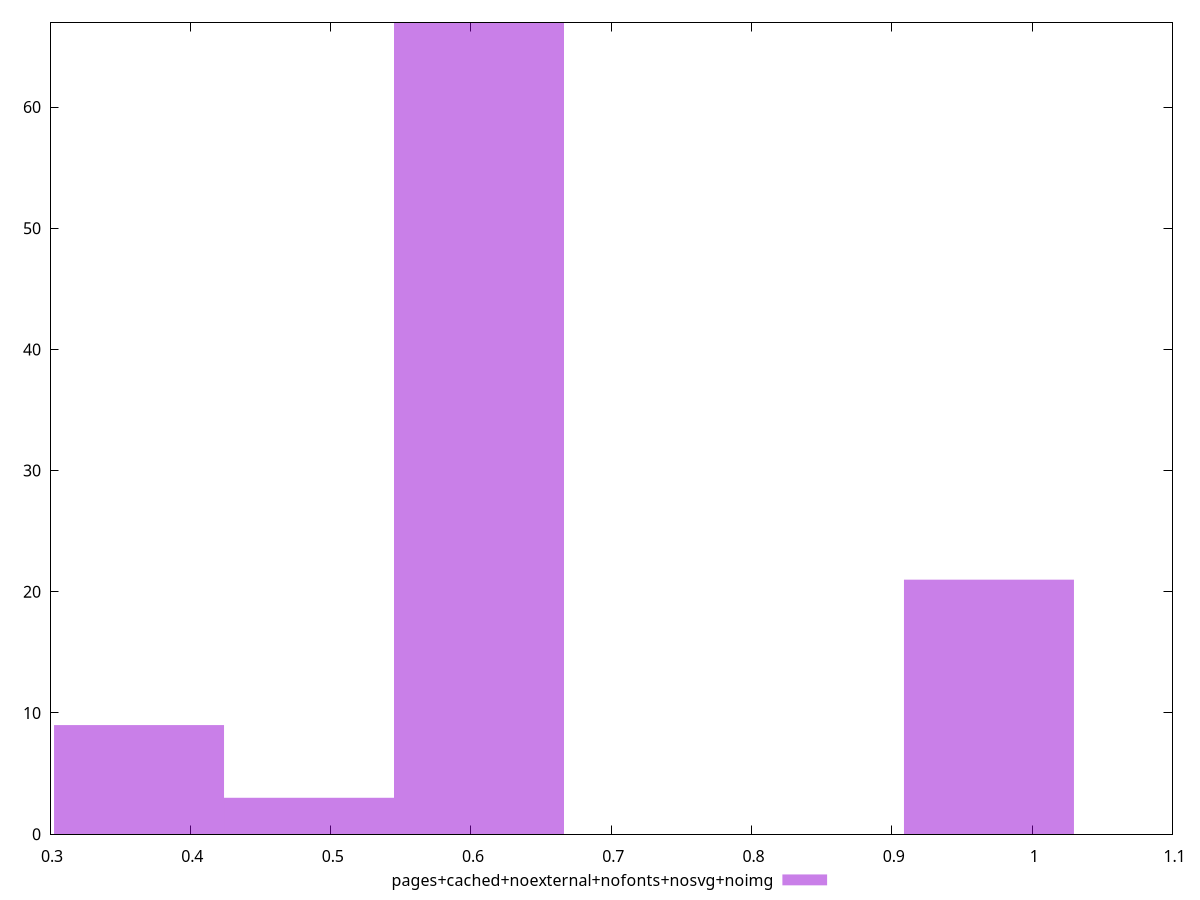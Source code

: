 $_pagesCachedNoexternalNofontsNosvgNoimg <<EOF
0.6057468307944025 67
0.3634480984766415 9
0.969194929271044 21
0.484597464635522 3
EOF
set key outside below
set terminal pngcairo
set output "report_00004_2020-11-02T20-21-41.718Z/cumulative-layout-shift/pages+cached+noexternal+nofonts+nosvg+noimg//hist.png"
set yrange [0:67]
set boxwidth 0.1211493661588805
set style fill transparent solid 0.5 noborder
plot $_pagesCachedNoexternalNofontsNosvgNoimg title "pages+cached+noexternal+nofonts+nosvg+noimg" with boxes ,